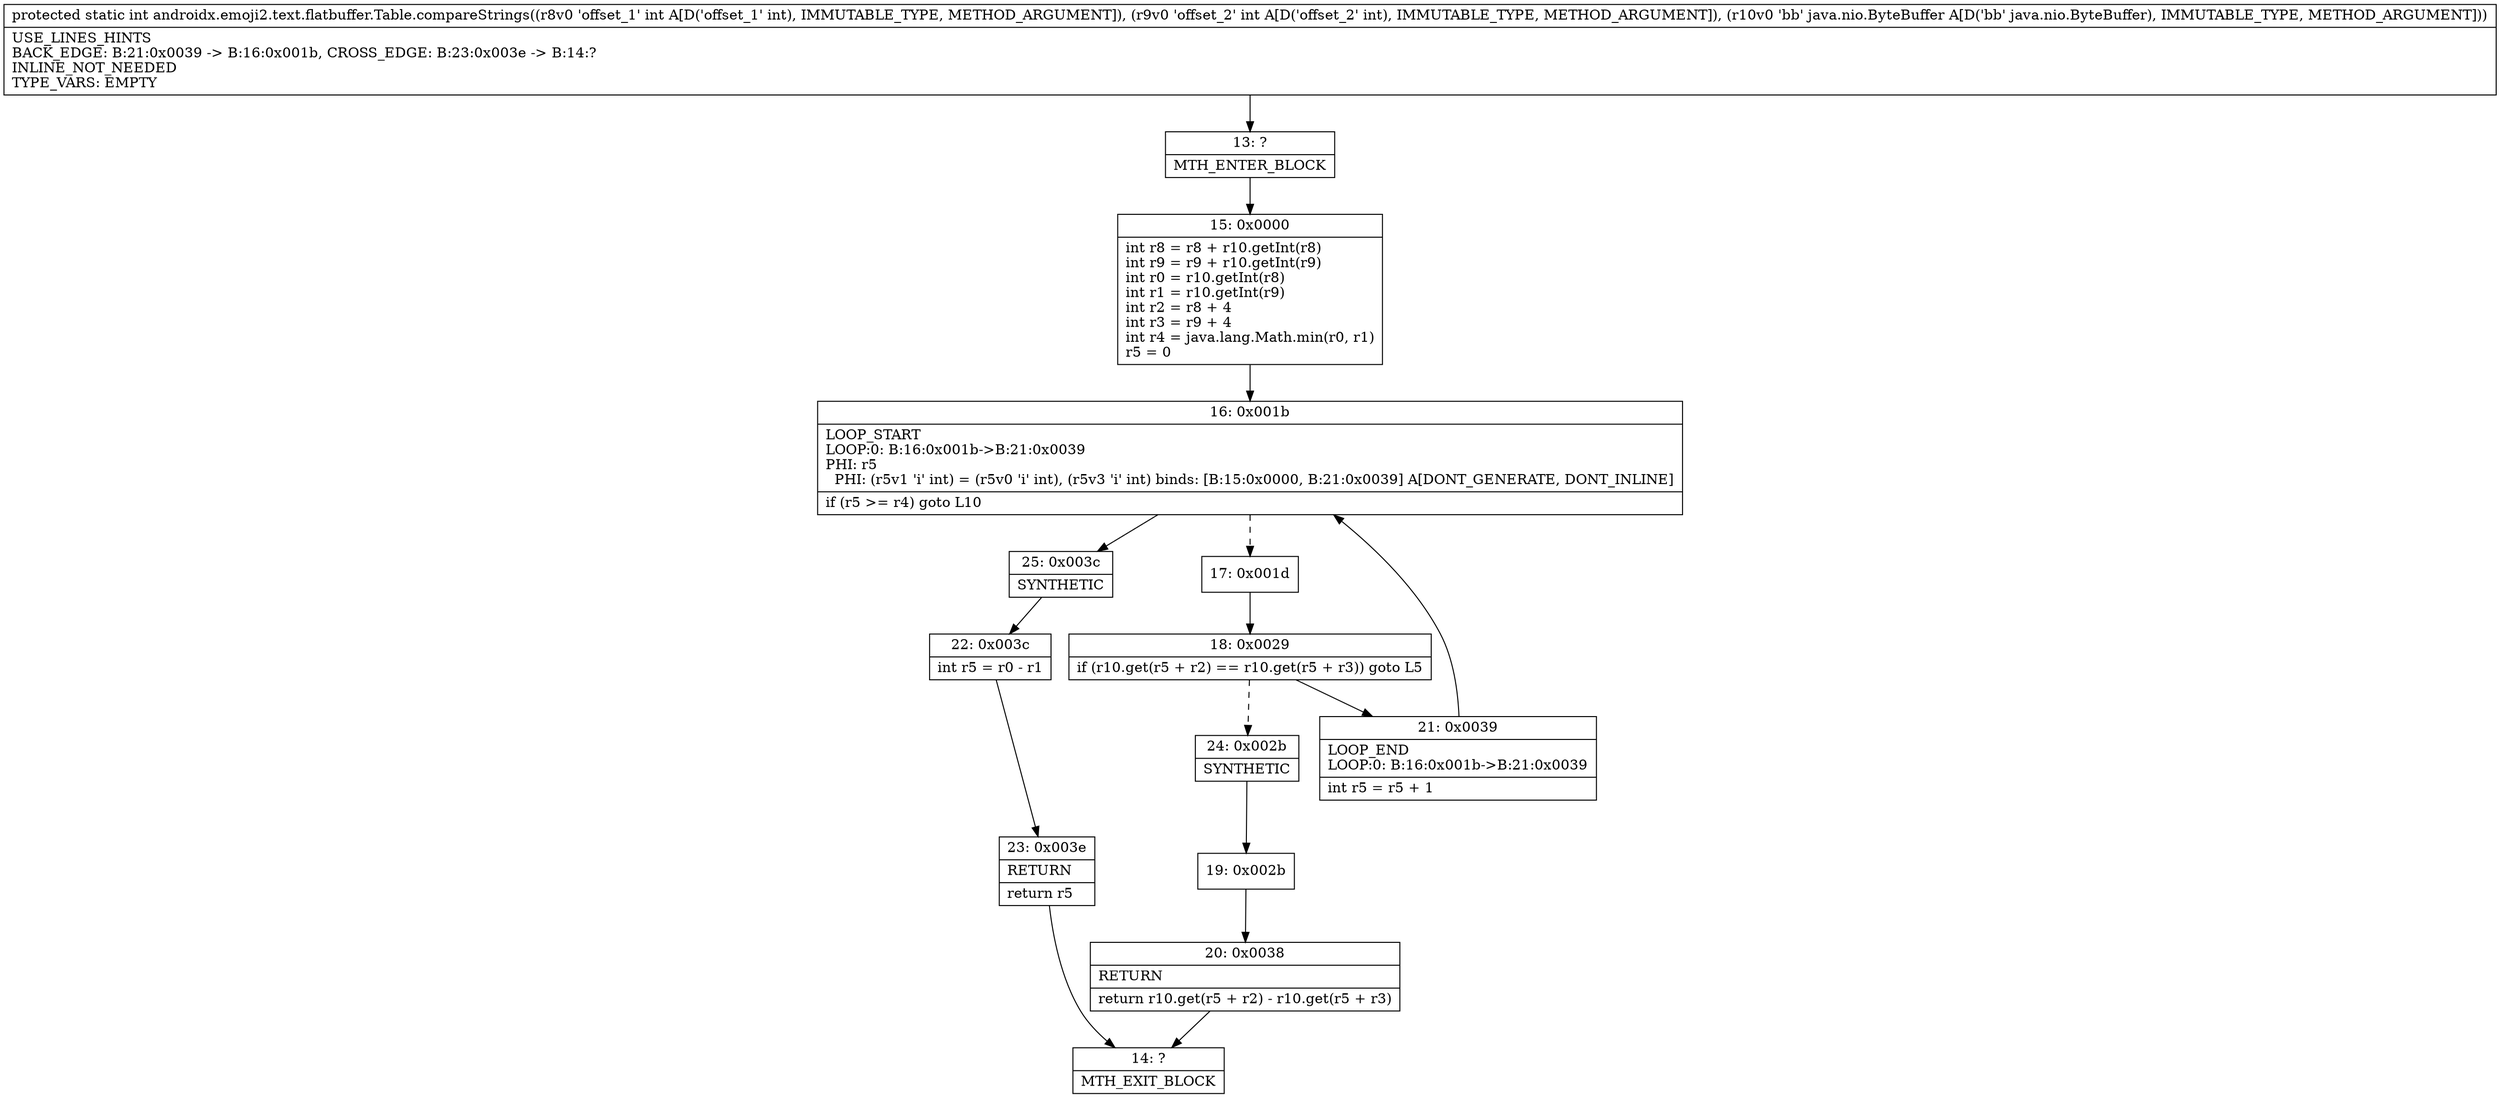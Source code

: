 digraph "CFG forandroidx.emoji2.text.flatbuffer.Table.compareStrings(IILjava\/nio\/ByteBuffer;)I" {
Node_13 [shape=record,label="{13\:\ ?|MTH_ENTER_BLOCK\l}"];
Node_15 [shape=record,label="{15\:\ 0x0000|int r8 = r8 + r10.getInt(r8)\lint r9 = r9 + r10.getInt(r9)\lint r0 = r10.getInt(r8)\lint r1 = r10.getInt(r9)\lint r2 = r8 + 4\lint r3 = r9 + 4\lint r4 = java.lang.Math.min(r0, r1)\lr5 = 0\l}"];
Node_16 [shape=record,label="{16\:\ 0x001b|LOOP_START\lLOOP:0: B:16:0x001b\-\>B:21:0x0039\lPHI: r5 \l  PHI: (r5v1 'i' int) = (r5v0 'i' int), (r5v3 'i' int) binds: [B:15:0x0000, B:21:0x0039] A[DONT_GENERATE, DONT_INLINE]\l|if (r5 \>= r4) goto L10\l}"];
Node_17 [shape=record,label="{17\:\ 0x001d}"];
Node_18 [shape=record,label="{18\:\ 0x0029|if (r10.get(r5 + r2) == r10.get(r5 + r3)) goto L5\l}"];
Node_21 [shape=record,label="{21\:\ 0x0039|LOOP_END\lLOOP:0: B:16:0x001b\-\>B:21:0x0039\l|int r5 = r5 + 1\l}"];
Node_24 [shape=record,label="{24\:\ 0x002b|SYNTHETIC\l}"];
Node_19 [shape=record,label="{19\:\ 0x002b}"];
Node_20 [shape=record,label="{20\:\ 0x0038|RETURN\l|return r10.get(r5 + r2) \- r10.get(r5 + r3)\l}"];
Node_14 [shape=record,label="{14\:\ ?|MTH_EXIT_BLOCK\l}"];
Node_25 [shape=record,label="{25\:\ 0x003c|SYNTHETIC\l}"];
Node_22 [shape=record,label="{22\:\ 0x003c|int r5 = r0 \- r1\l}"];
Node_23 [shape=record,label="{23\:\ 0x003e|RETURN\l|return r5\l}"];
MethodNode[shape=record,label="{protected static int androidx.emoji2.text.flatbuffer.Table.compareStrings((r8v0 'offset_1' int A[D('offset_1' int), IMMUTABLE_TYPE, METHOD_ARGUMENT]), (r9v0 'offset_2' int A[D('offset_2' int), IMMUTABLE_TYPE, METHOD_ARGUMENT]), (r10v0 'bb' java.nio.ByteBuffer A[D('bb' java.nio.ByteBuffer), IMMUTABLE_TYPE, METHOD_ARGUMENT]))  | USE_LINES_HINTS\lBACK_EDGE: B:21:0x0039 \-\> B:16:0x001b, CROSS_EDGE: B:23:0x003e \-\> B:14:?\lINLINE_NOT_NEEDED\lTYPE_VARS: EMPTY\l}"];
MethodNode -> Node_13;Node_13 -> Node_15;
Node_15 -> Node_16;
Node_16 -> Node_17[style=dashed];
Node_16 -> Node_25;
Node_17 -> Node_18;
Node_18 -> Node_21;
Node_18 -> Node_24[style=dashed];
Node_21 -> Node_16;
Node_24 -> Node_19;
Node_19 -> Node_20;
Node_20 -> Node_14;
Node_25 -> Node_22;
Node_22 -> Node_23;
Node_23 -> Node_14;
}

